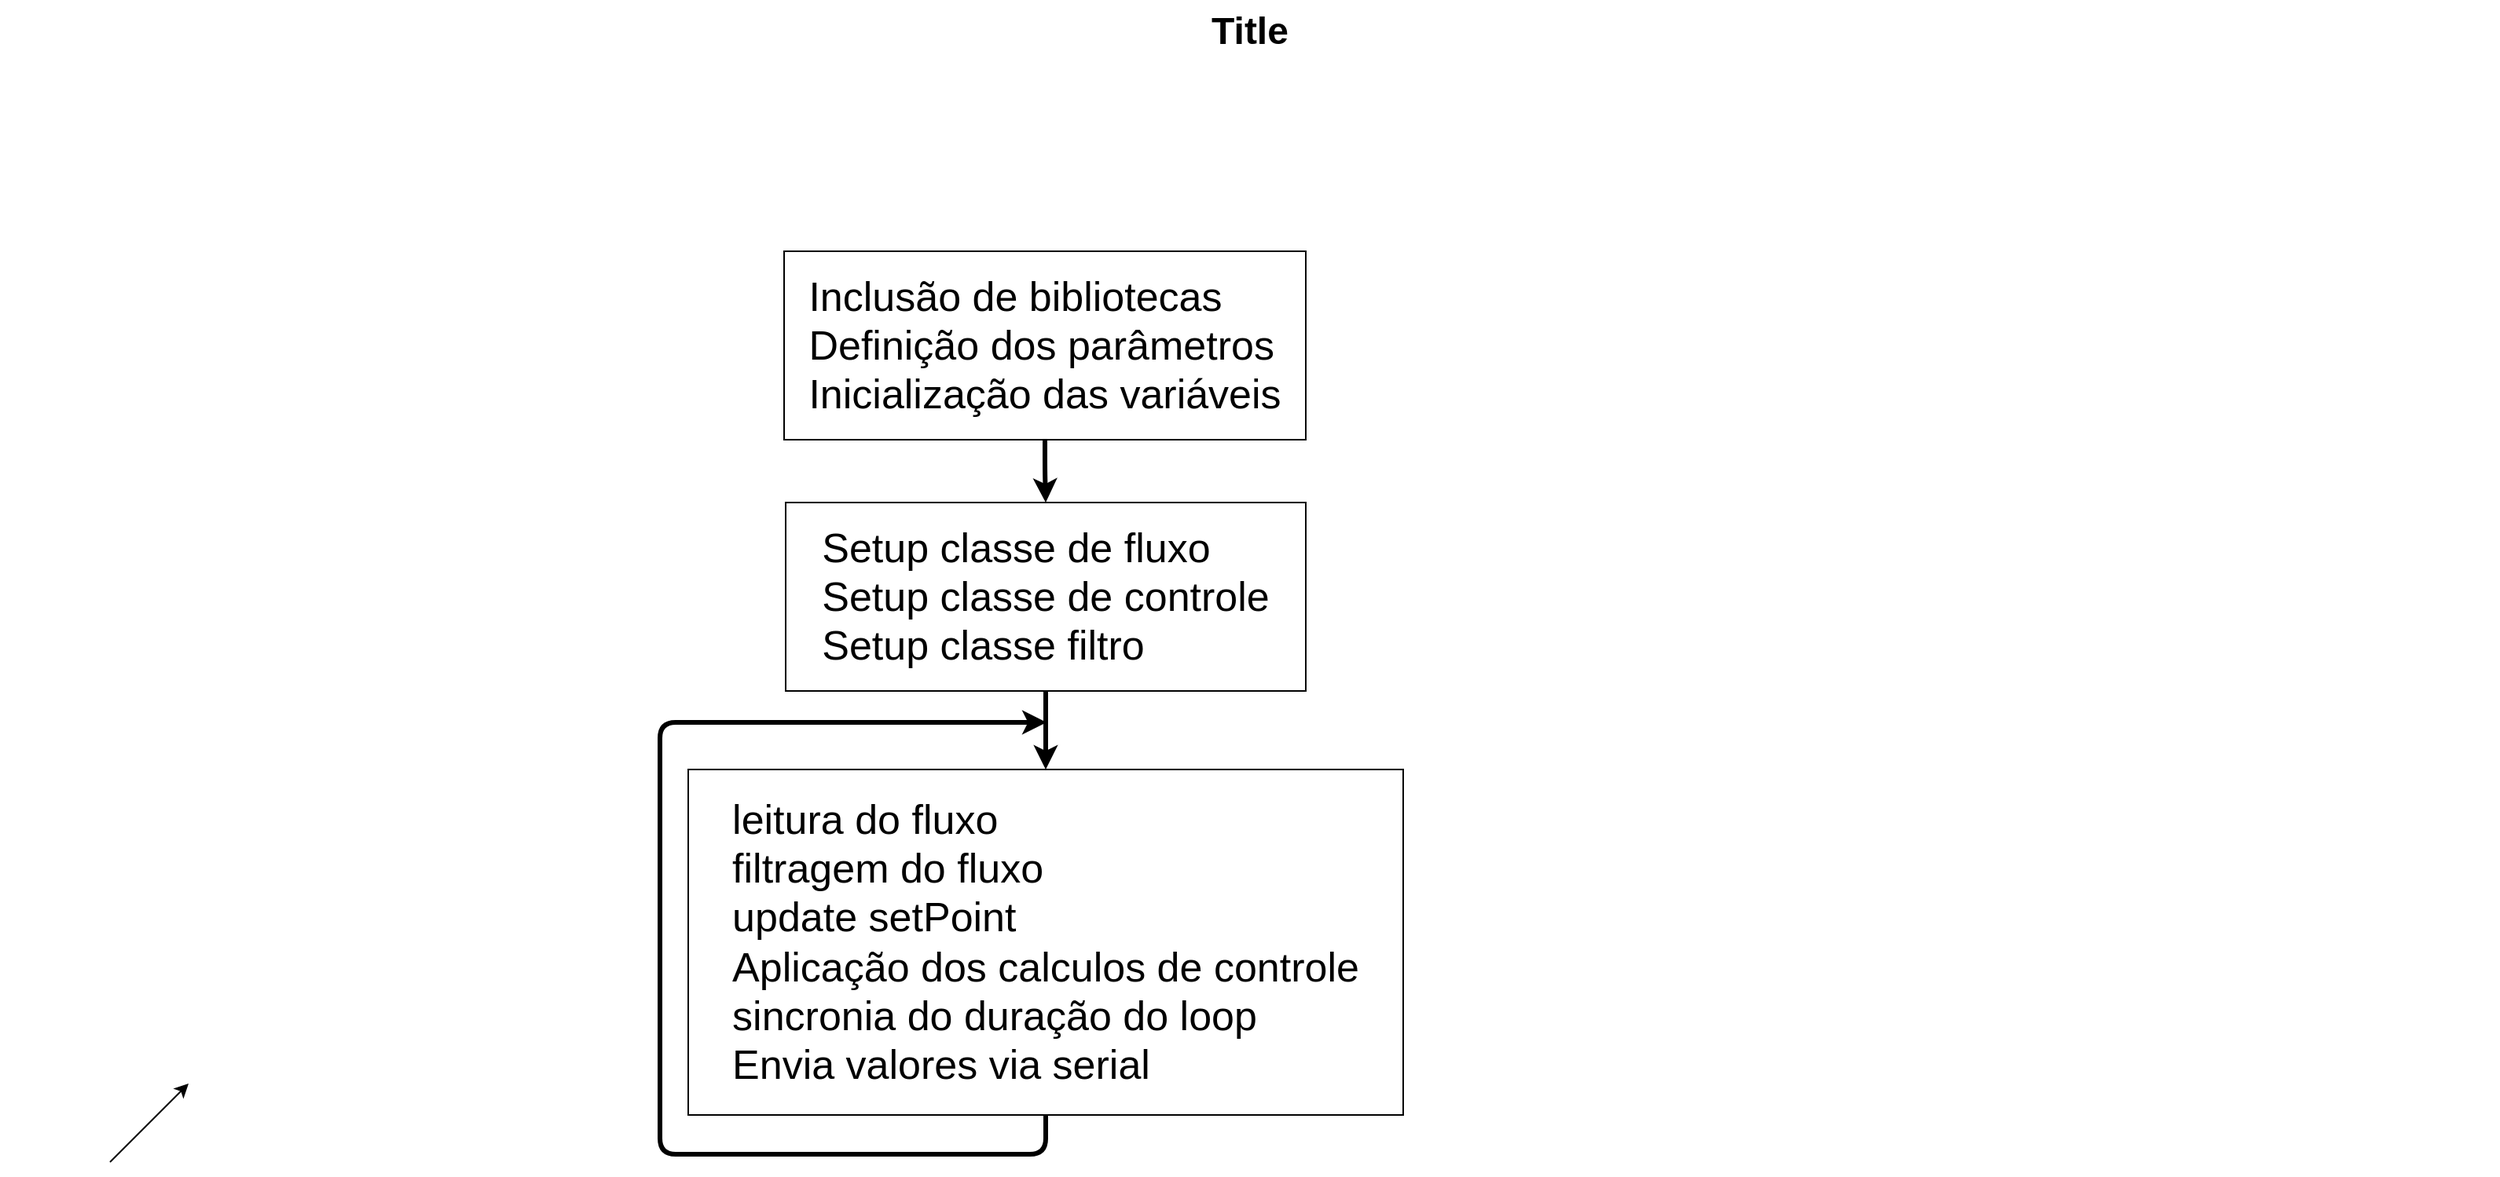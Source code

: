 <mxfile version="10.7.4" type="google"><diagram name="Page-1" id="74b105a0-9070-1c63-61bc-23e55f88626e"><mxGraphModel dx="1188" dy="695" grid="0" gridSize="10" guides="1" tooltips="1" connect="1" arrows="1" fold="1" page="1" pageScale="1.5" pageWidth="1169" pageHeight="826" background="none" math="0" shadow="0"><root><mxCell id="0" style=";html=1;"/><mxCell id="1" style=";html=1;" parent="0"/><mxCell id="10b056a9c633e61c-30" value="Title" style="text;strokeColor=none;fillColor=none;html=1;fontSize=24;fontStyle=1;verticalAlign=middle;align=center;" parent="1" vertex="1"><mxGeometry x="80" y="40" width="1590" height="40" as="geometry"/></mxCell><mxCell id="PdiUevuCh_9yz5LX8V4s-12" style="edgeStyle=orthogonalEdgeStyle;rounded=1;orthogonalLoop=1;jettySize=auto;html=1;strokeWidth=3;" edge="1" parent="1" source="PdiUevuCh_9yz5LX8V4s-5"><mxGeometry relative="1" as="geometry"><mxPoint x="746" y="500" as="targetPoint"/><Array as="points"><mxPoint x="746" y="775"/><mxPoint x="500" y="775"/><mxPoint x="500" y="500"/></Array></mxGeometry></mxCell><mxCell id="PdiUevuCh_9yz5LX8V4s-5" value="&lt;div style=&quot;text-align: left&quot;&gt;&lt;span style=&quot;font-size: 26px&quot;&gt;leitura do fluxo&lt;/span&gt;&lt;/div&gt;&lt;font style=&quot;font-size: 26px&quot;&gt;&lt;div style=&quot;text-align: left&quot;&gt;&lt;span&gt;filtragem do fluxo&lt;/span&gt;&lt;/div&gt;&lt;span&gt;&lt;div style=&quot;text-align: left&quot;&gt;&lt;span&gt;update setPoint&lt;/span&gt;&lt;/div&gt;&lt;/span&gt;&lt;span&gt;&lt;div style=&quot;text-align: left&quot;&gt;&lt;span&gt;Aplicação dos calculos de controle&lt;/span&gt;&lt;/div&gt;&lt;/span&gt;&lt;span&gt;&lt;div style=&quot;text-align: left&quot;&gt;&lt;span&gt;sincronia do duração do loop&lt;/span&gt;&lt;/div&gt;&lt;/span&gt;&lt;span&gt;&lt;div style=&quot;text-align: left&quot;&gt;&lt;span&gt;Envia valores via serial&lt;/span&gt;&lt;/div&gt;&lt;/span&gt;&lt;/font&gt;" style="rounded=0;whiteSpace=wrap;html=1;" vertex="1" parent="1"><mxGeometry x="518" y="530" width="455" height="220" as="geometry"/></mxCell><mxCell id="PdiUevuCh_9yz5LX8V4s-11" style="edgeStyle=orthogonalEdgeStyle;rounded=1;orthogonalLoop=1;jettySize=auto;html=1;entryX=0.5;entryY=0;entryDx=0;entryDy=0;strokeWidth=3;" edge="1" parent="1" source="PdiUevuCh_9yz5LX8V4s-6" target="PdiUevuCh_9yz5LX8V4s-5"><mxGeometry relative="1" as="geometry"/></mxCell><mxCell id="PdiUevuCh_9yz5LX8V4s-6" value="&lt;div style=&quot;text-align: left&quot;&gt;&lt;span style=&quot;font-size: 26px&quot;&gt;Setup classe de fluxo&lt;/span&gt;&lt;/div&gt;&lt;font style=&quot;font-size: 26px&quot;&gt;&lt;div style=&quot;text-align: left&quot;&gt;&lt;span&gt;Setup classe de controle&lt;/span&gt;&lt;/div&gt;&lt;span&gt;&lt;div style=&quot;text-align: left&quot;&gt;&lt;span&gt;Setup classe filtro&lt;/span&gt;&lt;/div&gt;&lt;/span&gt;&lt;/font&gt;" style="rounded=0;whiteSpace=wrap;html=1;" vertex="1" parent="1"><mxGeometry x="580" y="360" width="331" height="120" as="geometry"/></mxCell><mxCell id="PdiUevuCh_9yz5LX8V4s-9" value="" style="edgeStyle=orthogonalEdgeStyle;orthogonalLoop=1;jettySize=auto;html=1;strokeWidth=3;rounded=1;" edge="1" parent="1" source="PdiUevuCh_9yz5LX8V4s-7" target="PdiUevuCh_9yz5LX8V4s-6"><mxGeometry relative="1" as="geometry"/></mxCell><mxCell id="PdiUevuCh_9yz5LX8V4s-7" value="&lt;div style=&quot;text-align: left&quot;&gt;&lt;span style=&quot;font-size: 26px&quot;&gt;Inclusão de bibliotecas&lt;/span&gt;&lt;/div&gt;&lt;font style=&quot;font-size: 26px&quot;&gt;&lt;div style=&quot;text-align: left&quot;&gt;&lt;span&gt;Definição dos parâmetros&lt;/span&gt;&lt;/div&gt;&lt;div style=&quot;text-align: left&quot;&gt;&lt;span&gt;Inicialização das variáveis&lt;/span&gt;&lt;/div&gt;&lt;/font&gt;" style="rounded=0;whiteSpace=wrap;html=1;" vertex="1" parent="1"><mxGeometry x="579" y="200" width="332" height="120" as="geometry"/></mxCell><mxCell id="PdiUevuCh_9yz5LX8V4s-8" value="" style="endArrow=classic;html=1;" edge="1" parent="1"><mxGeometry width="50" height="50" relative="1" as="geometry"><mxPoint x="150" y="780" as="sourcePoint"/><mxPoint x="200" y="730" as="targetPoint"/></mxGeometry></mxCell></root></mxGraphModel></diagram></mxfile>